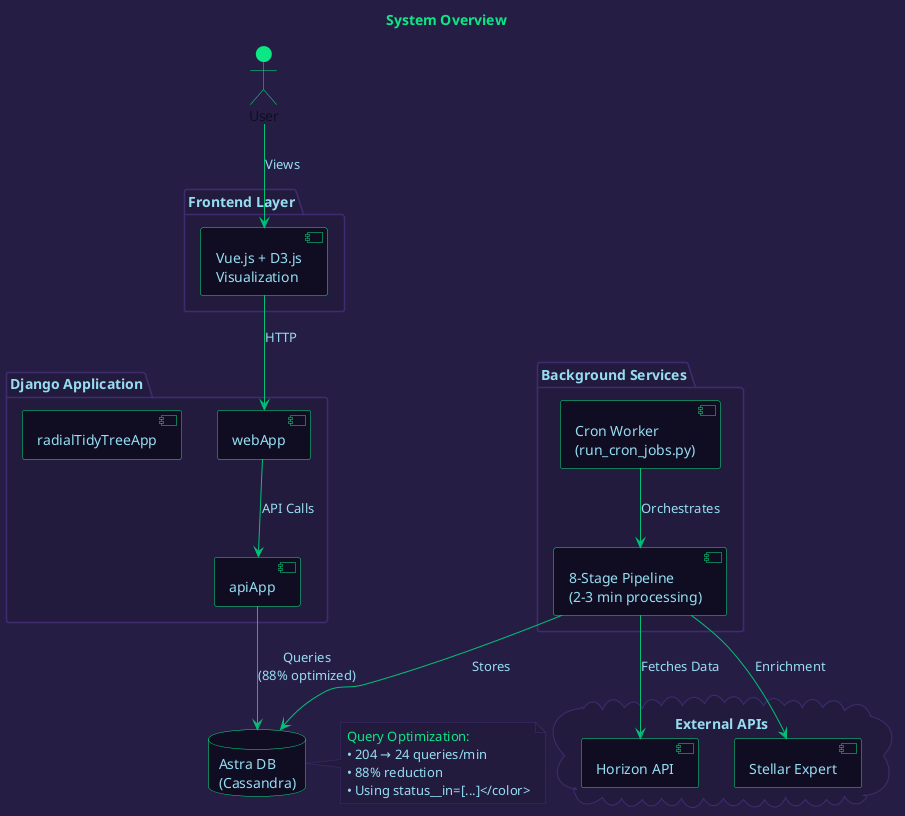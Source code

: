 @startuml System Overview

skinparam backgroundColor #261D45
skinparam defaultFontColor #96DDF2

skinparam component {
  BackgroundColor #100D23
  BorderColor #0BE784
  FontColor #96DDF2
  ArrowColor #01C176
}

skinparam cloud {
  BackgroundColor #100D23
  BorderColor #0BE784
  FontColor #96DDF2
}

skinparam database {
  BackgroundColor #100D23
  BorderColor #0BE784
  FontColor #96DDF2
}

skinparam package {
  BackgroundColor #231B3D
  BorderColor #3f2c70
  FontColor #96DDF2
}

skinparam actor {
  BackgroundColor #0BE784
  BorderColor #0BE784
  FontColor #100D23
}

skinparam note {
  BackgroundColor #231B3D
  BorderColor #3f2c70
  FontColor #96DDF2
}

title <color:#0BE784>System Overview</color>

actor User #0BE784

package "Frontend Layer" #231B3D {
  component "Vue.js + D3.js\nVisualization" as Frontend
}

package "Django Application" #231B3D {
  component "webApp" as WebApp
  component "apiApp" as ApiApp
  component "radialTidyTreeApp" as RadialApp
}

package "Background Services" #231B3D {
  component "Cron Worker\n(run_cron_jobs.py)" as CronWorker
  component "8-Stage Pipeline\n(2-3 min processing)" as Pipeline
}

cloud "External APIs" #231B3D {
  component "Horizon API" as Horizon
  component "Stellar Expert" as Expert
}

database "Astra DB\n(Cassandra)" as DB

User -[#01C176]-> Frontend : "Views"
Frontend -[#01C176]-> WebApp : "HTTP"
WebApp -[#01C176]-> ApiApp : "API Calls"
ApiApp -[#01C176]-> DB : "Queries\n(88% optimized)"
CronWorker -[#01C176]-> Pipeline : "Orchestrates"
Pipeline -[#01C176]-> Horizon : "Fetches Data"
Pipeline -[#01C176]-> Expert : "Enrichment"
Pipeline -[#01C176]-> DB : "Stores"

note right of DB #231B3D
  <color:#0BE784>Query Optimization:</color>
  <color:#96DDF2>• 204 → 24 queries/min
  • 88% reduction
  • Using status__in=[...]</color>
end note

@enduml
